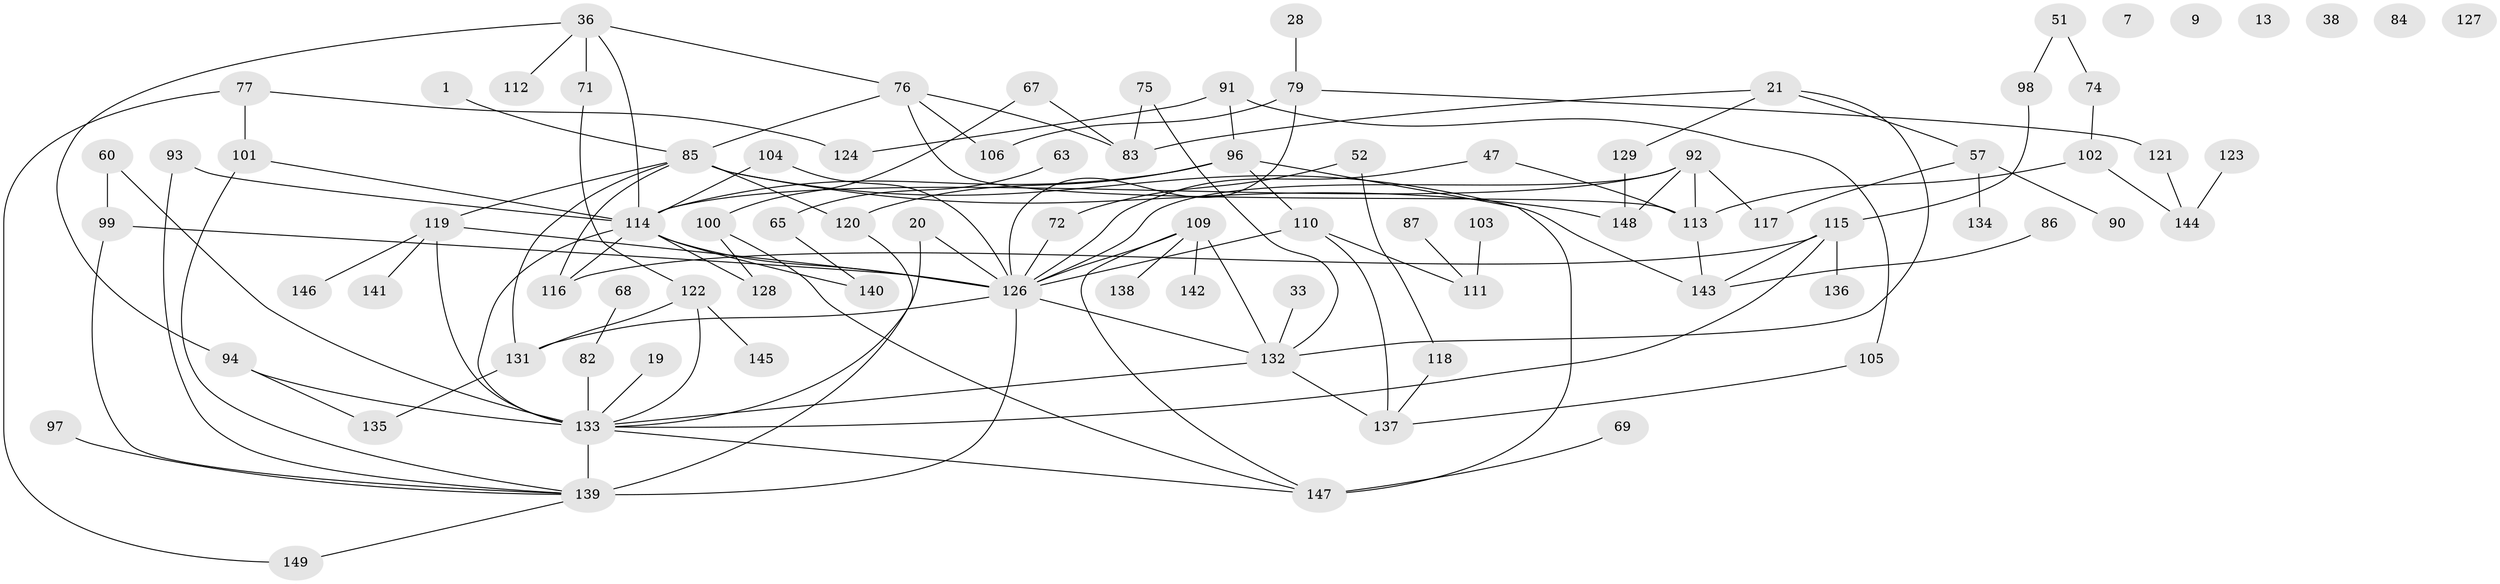 // original degree distribution, {1: 0.20134228187919462, 3: 0.2483221476510067, 0: 0.040268456375838924, 2: 0.2684563758389262, 5: 0.06711409395973154, 4: 0.10067114093959731, 7: 0.020134228187919462, 6: 0.04697986577181208, 8: 0.006711409395973154}
// Generated by graph-tools (version 1.1) at 2025/42/03/04/25 21:42:48]
// undirected, 89 vertices, 125 edges
graph export_dot {
graph [start="1"]
  node [color=gray90,style=filled];
  1;
  7;
  9;
  13;
  19;
  20;
  21;
  28;
  33;
  36 [super="+12"];
  38;
  47;
  51;
  52;
  57;
  60;
  63;
  65 [super="+44"];
  67;
  68;
  69;
  71;
  72;
  74;
  75 [super="+22"];
  76 [super="+62"];
  77;
  79;
  82;
  83;
  84;
  85;
  86;
  87;
  90;
  91;
  92;
  93;
  94;
  96 [super="+58"];
  97;
  98;
  99 [super="+11"];
  100;
  101;
  102;
  103;
  104;
  105 [super="+43"];
  106;
  109;
  110 [super="+95"];
  111 [super="+37"];
  112;
  113 [super="+30+108"];
  114 [super="+61"];
  115 [super="+4+23"];
  116;
  117;
  118;
  119 [super="+88"];
  120 [super="+66+16"];
  121;
  122;
  123;
  124 [super="+17+26"];
  126 [super="+125+42+45+89+107"];
  127;
  128;
  129;
  131;
  132 [super="+8+40"];
  133 [super="+81"];
  134;
  135;
  136;
  137;
  138;
  139 [super="+31+80+49+130"];
  140;
  141;
  142;
  143 [super="+35"];
  144;
  145;
  146;
  147;
  148 [super="+41"];
  149 [super="+6"];
  1 -- 85;
  19 -- 133;
  20 -- 133;
  20 -- 126;
  21 -- 57;
  21 -- 83;
  21 -- 129;
  21 -- 132;
  28 -- 79;
  33 -- 132;
  36 -- 94;
  36 -- 112;
  36 -- 114;
  36 -- 71;
  36 -- 76;
  47 -- 113;
  47 -- 126;
  51 -- 74;
  51 -- 98;
  52 -- 72;
  52 -- 118;
  57 -- 90;
  57 -- 117;
  57 -- 134;
  60 -- 133;
  60 -- 99;
  63 -- 65;
  65 -- 140;
  67 -- 83;
  67 -- 100;
  68 -- 82;
  69 -- 147;
  71 -- 122;
  72 -- 126;
  74 -- 102;
  75 -- 83;
  75 -- 132;
  76 -- 85;
  76 -- 113;
  76 -- 106;
  76 -- 83;
  77 -- 101;
  77 -- 149;
  77 -- 124;
  79 -- 106;
  79 -- 121;
  79 -- 126;
  82 -- 133;
  85 -- 116;
  85 -- 131;
  85 -- 143;
  85 -- 148;
  85 -- 120;
  85 -- 119;
  86 -- 143;
  87 -- 111;
  91 -- 105;
  91 -- 96;
  91 -- 124;
  92 -- 113 [weight=2];
  92 -- 117;
  92 -- 148;
  92 -- 114;
  92 -- 126;
  93 -- 114;
  93 -- 139;
  94 -- 133;
  94 -- 135;
  96 -- 147 [weight=2];
  96 -- 110;
  96 -- 114;
  96 -- 120;
  97 -- 139;
  98 -- 115;
  99 -- 139 [weight=2];
  99 -- 126;
  100 -- 128;
  100 -- 147;
  101 -- 139 [weight=2];
  101 -- 114;
  102 -- 113;
  102 -- 144;
  103 -- 111;
  104 -- 114;
  104 -- 126;
  105 -- 137;
  109 -- 138;
  109 -- 142;
  109 -- 147;
  109 -- 132;
  109 -- 126;
  110 -- 137 [weight=2];
  110 -- 111;
  110 -- 126;
  113 -- 143;
  114 -- 133 [weight=2];
  114 -- 128;
  114 -- 140;
  114 -- 116;
  114 -- 126;
  115 -- 133 [weight=2];
  115 -- 116;
  115 -- 136;
  115 -- 143;
  118 -- 137;
  119 -- 141;
  119 -- 133 [weight=2];
  119 -- 146;
  119 -- 126 [weight=3];
  120 -- 139;
  121 -- 144;
  122 -- 131;
  122 -- 133;
  122 -- 145;
  123 -- 144;
  126 -- 139 [weight=5];
  126 -- 131;
  126 -- 132 [weight=2];
  129 -- 148;
  131 -- 135;
  132 -- 137;
  132 -- 133;
  133 -- 147;
  133 -- 139 [weight=2];
  139 -- 149;
}

